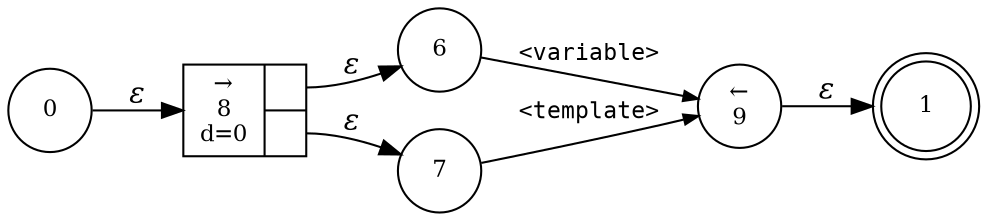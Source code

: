 digraph ATN {
rankdir=LR;
s1[fontsize=11, label="1", shape=doublecircle, fixedsize=true, width=.6];
s0[fontsize=11,label="0", shape=circle, fixedsize=true, width=.55, peripheries=1];
s6[fontsize=11,label="6", shape=circle, fixedsize=true, width=.55, peripheries=1];
s7[fontsize=11,label="7", shape=circle, fixedsize=true, width=.55, peripheries=1];
s8[fontsize=11,label="{&rarr;\n8\nd=0|{<p0>|<p1>}}", shape=record, fixedsize=false, peripheries=1];
s9[fontsize=11,label="&larr;\n9", shape=circle, fixedsize=true, width=.55, peripheries=1];
s0 -> s8 [fontname="Times-Italic", label="&epsilon;"];
s8:p0 -> s6 [fontname="Times-Italic", label="&epsilon;"];
s8:p1 -> s7 [fontname="Times-Italic", label="&epsilon;"];
s6 -> s9 [fontsize=11, fontname="Courier", arrowsize=.7, label = "<variable>", arrowhead = normal];
s7 -> s9 [fontsize=11, fontname="Courier", arrowsize=.7, label = "<template>", arrowhead = normal];
s9 -> s1 [fontname="Times-Italic", label="&epsilon;"];
}